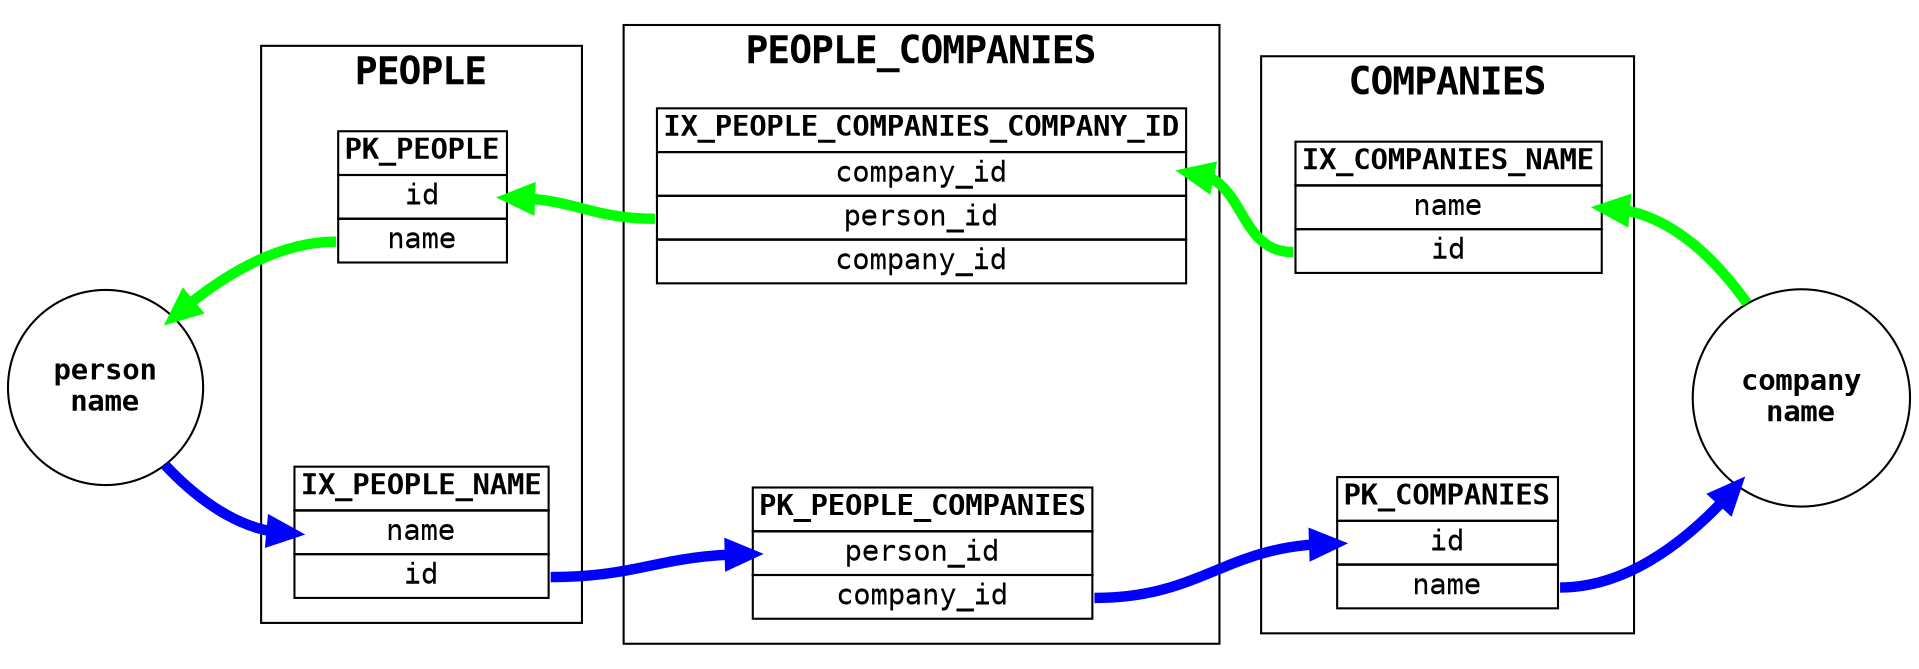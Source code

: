 digraph {
    rankdir=LR
    node [fontname="courier"]
    graph [fontname="courier-bold" fontsize="18"]

    {
        node [fontname="courier-bold" shape="circle"]
        start_p [label="person\nname"]
        start_c [label="company\nname"]
    }

    subgraph cluster_pc {
        label="PEOPLE_COMPANIES"
        pk_pc [shape="plaintext" label=<<TABLE  BORDER="0" CELLBORDER="1" CELLSPACING="0">
            <TR><TD><B>PK_PEOPLE_COMPANIES</B></TD></TR>
            <TR><TD port="pid">person_id</TD></TR>
            <TR><TD port="cid">company_id</TD></TR>
        </TABLE>>]
        ix_pc [shape="plaintext" label=<<TABLE  BORDER="0" CELLBORDER="1" CELLSPACING="0">
            <TR><TD><B>IX_PEOPLE_COMPANIES_COMPANY_ID</B></TD></TR>
            <TR><TD port="cid">company_id</TD></TR>
            <TR><TD port="pid">person_id</TD></TR>
            <TR><TD port="cid_2">company_id</TD></TR>
        </TABLE>>]
        { rank=same; pk_pc -> ix_pc [minlen="5" style="invis"] }
    }

    subgraph cluster_companies {
        label="COMPANIES"
        pk_companies [shape="plaintext" label=<<TABLE  BORDER="0" CELLBORDER="1" CELLSPACING="0">
            <TR><TD><B>PK_COMPANIES</B></TD></TR>
            <TR><TD port="cid">id</TD></TR>
            <TR><TD port="name">name</TD></TR>
        </TABLE>>]
        ix_companies [shape="plaintext" label=<<TABLE  BORDER="0" CELLBORDER="1" CELLSPACING="0">
            <TR><TD><B>IX_COMPANIES_NAME</B></TD></TR>
            <TR><TD port="name">name</TD></TR>
            <TR><TD port="cid">id</TD></TR>
        </TABLE>>]
        { rank=same; pk_companies -> ix_companies [minlen="5" style="invis"] }
    }

    subgraph cluster_people {
        label="PEOPLE"
        pk_people [shape="plaintext" label=<<TABLE  BORDER="0" CELLBORDER="1" CELLSPACING="0">
            <TR><TD><B>PK_PEOPLE</B></TD></TR>
            <TR><TD port="pid">id</TD></TR>
            <TR><TD port="name">name</TD></TR>
        </TABLE>>]
        ix_people [shape="plaintext" label=<<TABLE  BORDER="0" CELLBORDER="1" CELLSPACING="0">
            <TR><TD><B>IX_PEOPLE_NAME</B></TD></TR>
            <TR><TD port="name">name</TD></TR>
            <TR><TD port="pid">id</TD></TR>
        </TABLE>>]
        { rank=same; ix_people -> pk_people [minlen=5 style="invis"] }
    }

    {
        edge [penwidth="5" color="blue"]
        start_p -> ix_people:name
        ix_people:pid -> pk_pc:pid
        pk_pc:cid -> pk_companies:cid
        pk_companies:name -> start_c
    }

    {
        edge [dir="back" penwidth="5" color="green"]
        ix_companies:name -> start_c
        ix_pc:cid -> ix_companies:cid
        pk_people:pid -> ix_pc:pid
        start_p -> pk_people:name
    }
}
